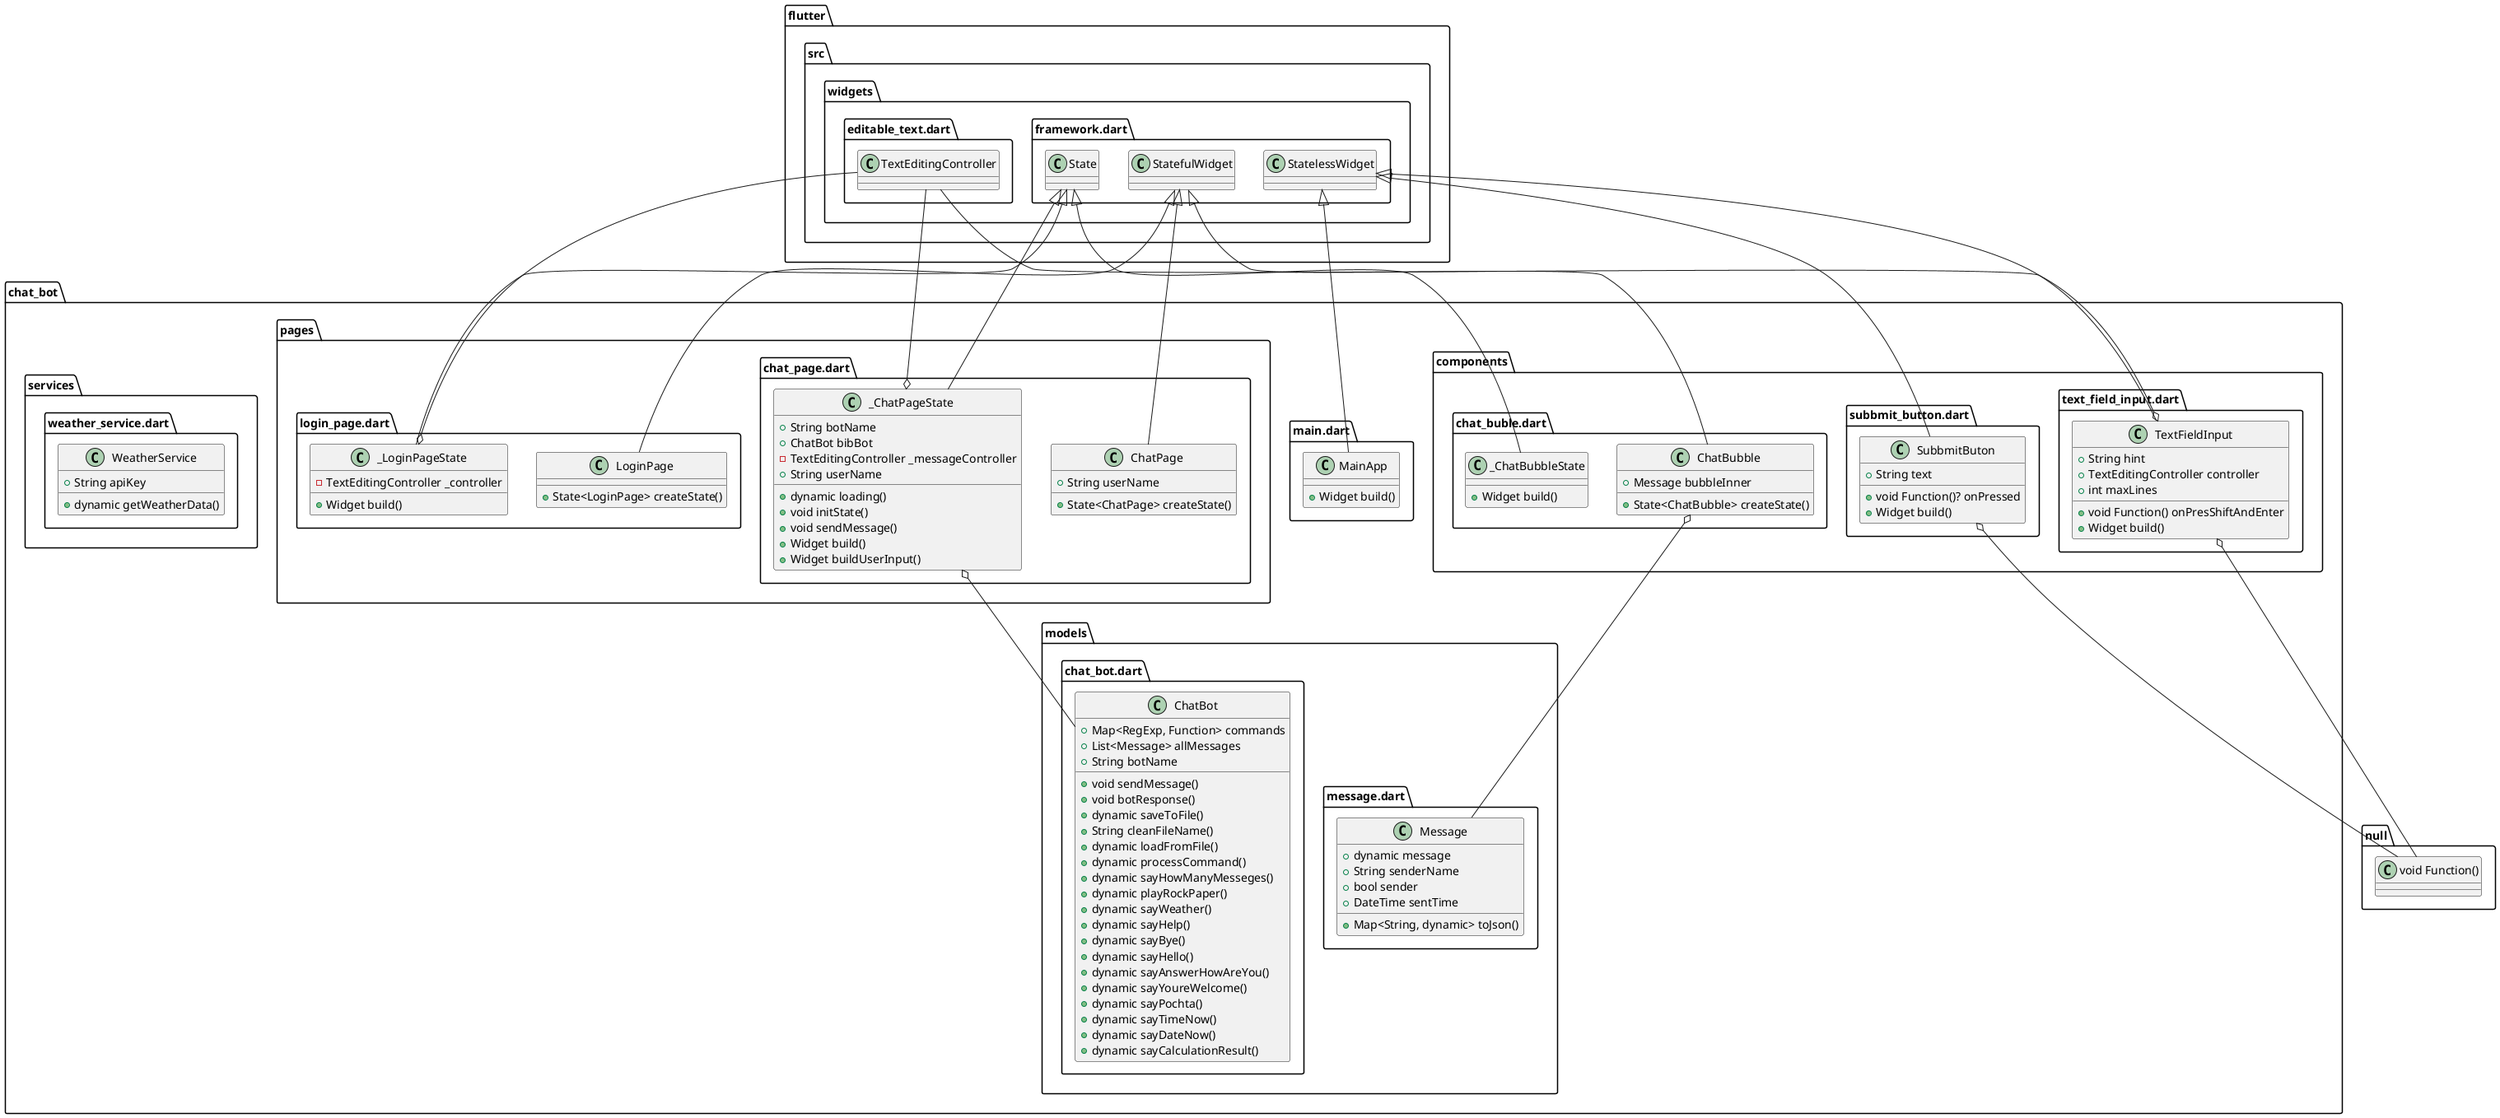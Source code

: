 @startuml ChatBot
set namespaceSeparator ::

class "chat_bot::components::chat_buble.dart::ChatBubble" {
    +Message bubbleInner
    +State<ChatBubble> createState()
}

"chat_bot::components::chat_buble.dart::ChatBubble" o-- "chat_bot::models::message.dart::Message"
"flutter::src::widgets::framework.dart::StatefulWidget" <|-- "chat_bot::components::chat_buble.dart::ChatBubble"

class "chat_bot::components::chat_buble.dart::_ChatBubbleState" {
    +Widget build()
}

"flutter::src::widgets::framework.dart::State" <|-- "chat_bot::components::chat_buble.dart::_ChatBubbleState"

class "chat_bot::components::subbmit_button.dart::SubbmitButon" {
    +String text
    +void Function()? onPressed
    +Widget build()
}

"chat_bot::components::subbmit_button.dart::SubbmitButon" o-- "null::void Function()"
"flutter::src::widgets::framework.dart::StatelessWidget" <|-- "chat_bot::components::subbmit_button.dart::SubbmitButon"

class "chat_bot::components::text_field_input.dart::TextFieldInput" {
    +String hint
    +TextEditingController controller
    +void Function() onPresShiftAndEnter
    +int maxLines
    +Widget build()
}

"chat_bot::components::text_field_input.dart::TextFieldInput" o-- "flutter::src::widgets::editable_text.dart::TextEditingController"
"chat_bot::components::text_field_input.dart::TextFieldInput" o-- "null::void Function()"
"flutter::src::widgets::framework.dart::StatelessWidget" <|-- "chat_bot::components::text_field_input.dart::TextFieldInput"

class "chat_bot::main.dart::MainApp" {
    +Widget build()
}

"flutter::src::widgets::framework.dart::StatelessWidget" <|-- "chat_bot::main.dart::MainApp"

class "chat_bot::models::chat_bot.dart::ChatBot" {
    +Map<RegExp, Function> commands
    +List<Message> allMessages
    +String botName
    +void sendMessage()
    +void botResponse()
    +dynamic saveToFile()
    +String cleanFileName()
    +dynamic loadFromFile()
    +dynamic processCommand()
    +dynamic sayHowManyMesseges()
    +dynamic playRockPaper()
    +dynamic sayWeather()
    +dynamic sayHelp()
    +dynamic sayBye()
    +dynamic sayHello()
    +dynamic sayAnswerHowAreYou()
    +dynamic sayYoureWelcome()
    +dynamic sayPochta()
    +dynamic sayTimeNow()
    +dynamic sayDateNow()
    +dynamic sayCalculationResult()
}

class "chat_bot::models::message.dart::Message" {
    +dynamic message
    +String senderName
    +bool sender
    +DateTime sentTime
    +Map<String, dynamic> toJson()
}

class "chat_bot::pages::chat_page.dart::ChatPage" {
    +String userName
    +State<ChatPage> createState()
}

"flutter::src::widgets::framework.dart::StatefulWidget" <|-- "chat_bot::pages::chat_page.dart::ChatPage"

class "chat_bot::pages::chat_page.dart::_ChatPageState" {
    +String botName
    +ChatBot bibBot
    -TextEditingController _messageController
    +String userName
    +dynamic loading()
    +void initState()
    +void sendMessage()
    +Widget build()
    +Widget buildUserInput()
}

"chat_bot::pages::chat_page.dart::_ChatPageState" o-- "chat_bot::models::chat_bot.dart::ChatBot"
"chat_bot::pages::chat_page.dart::_ChatPageState" o-- "flutter::src::widgets::editable_text.dart::TextEditingController"
"flutter::src::widgets::framework.dart::State" <|-- "chat_bot::pages::chat_page.dart::_ChatPageState"

class "chat_bot::pages::login_page.dart::LoginPage" {
    +State<LoginPage> createState()
}

"flutter::src::widgets::framework.dart::StatefulWidget" <|-- "chat_bot::pages::login_page.dart::LoginPage"

class "chat_bot::pages::login_page.dart::_LoginPageState" {
    -TextEditingController _controller
    +Widget build()
}

"chat_bot::pages::login_page.dart::_LoginPageState" o-- "flutter::src::widgets::editable_text.dart::TextEditingController"
"flutter::src::widgets::framework.dart::State" <|-- "chat_bot::pages::login_page.dart::_LoginPageState"

class "chat_bot::services::weather_service.dart::WeatherService" {
    +String apiKey
    +dynamic getWeatherData()
}


@enduml